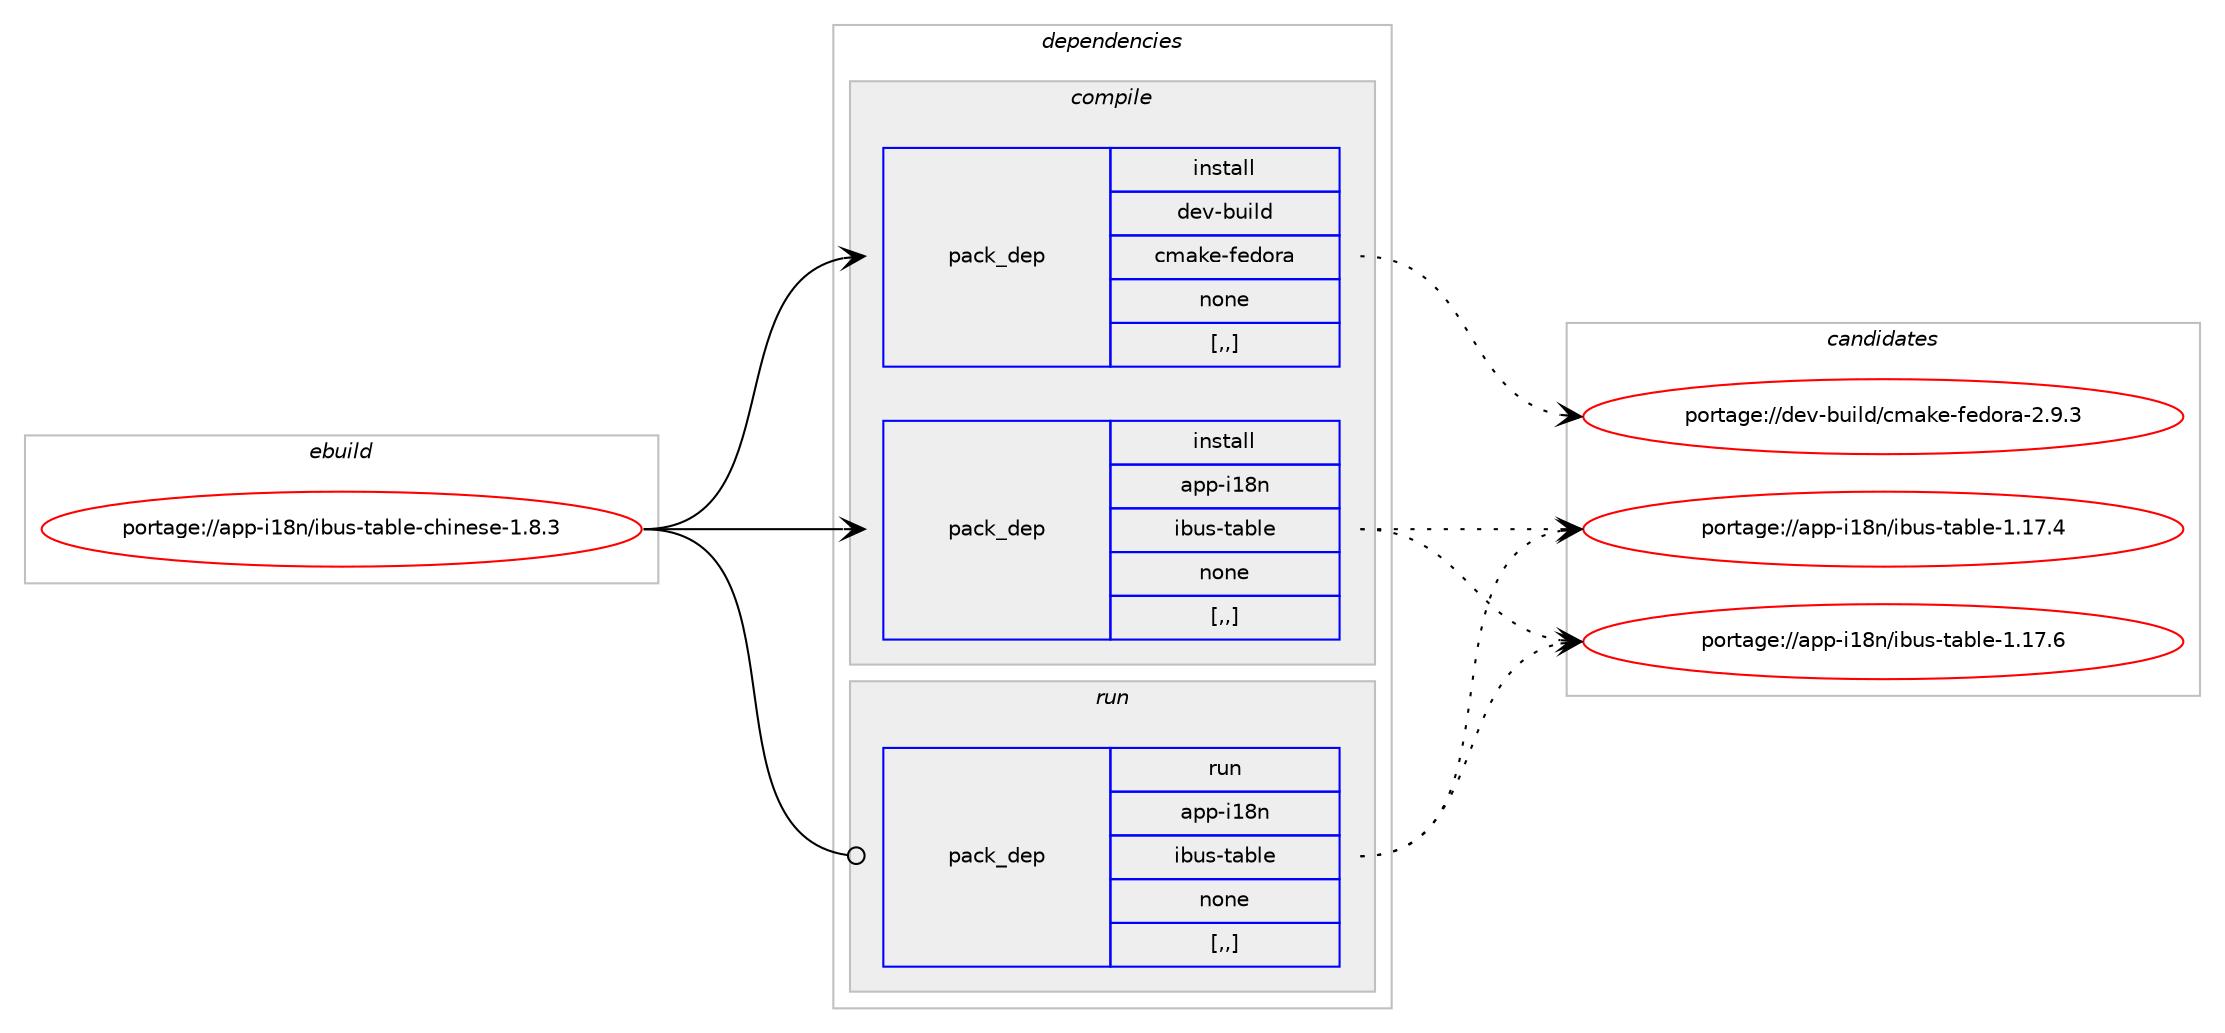 digraph prolog {

# *************
# Graph options
# *************

newrank=true;
concentrate=true;
compound=true;
graph [rankdir=LR,fontname=Helvetica,fontsize=10,ranksep=1.5];#, ranksep=2.5, nodesep=0.2];
edge  [arrowhead=vee];
node  [fontname=Helvetica,fontsize=10];

# **********
# The ebuild
# **********

subgraph cluster_leftcol {
color=gray;
label=<<i>ebuild</i>>;
id [label="portage://app-i18n/ibus-table-chinese-1.8.3", color=red, width=4, href="../app-i18n/ibus-table-chinese-1.8.3.svg"];
}

# ****************
# The dependencies
# ****************

subgraph cluster_midcol {
color=gray;
label=<<i>dependencies</i>>;
subgraph cluster_compile {
fillcolor="#eeeeee";
style=filled;
label=<<i>compile</i>>;
subgraph pack26469 {
dependency38048 [label=<<TABLE BORDER="0" CELLBORDER="1" CELLSPACING="0" CELLPADDING="4" WIDTH="220"><TR><TD ROWSPAN="6" CELLPADDING="30">pack_dep</TD></TR><TR><TD WIDTH="110">install</TD></TR><TR><TD>app-i18n</TD></TR><TR><TD>ibus-table</TD></TR><TR><TD>none</TD></TR><TR><TD>[,,]</TD></TR></TABLE>>, shape=none, color=blue];
}
id:e -> dependency38048:w [weight=20,style="solid",arrowhead="vee"];
subgraph pack26470 {
dependency38049 [label=<<TABLE BORDER="0" CELLBORDER="1" CELLSPACING="0" CELLPADDING="4" WIDTH="220"><TR><TD ROWSPAN="6" CELLPADDING="30">pack_dep</TD></TR><TR><TD WIDTH="110">install</TD></TR><TR><TD>dev-build</TD></TR><TR><TD>cmake-fedora</TD></TR><TR><TD>none</TD></TR><TR><TD>[,,]</TD></TR></TABLE>>, shape=none, color=blue];
}
id:e -> dependency38049:w [weight=20,style="solid",arrowhead="vee"];
}
subgraph cluster_compileandrun {
fillcolor="#eeeeee";
style=filled;
label=<<i>compile and run</i>>;
}
subgraph cluster_run {
fillcolor="#eeeeee";
style=filled;
label=<<i>run</i>>;
subgraph pack26471 {
dependency38050 [label=<<TABLE BORDER="0" CELLBORDER="1" CELLSPACING="0" CELLPADDING="4" WIDTH="220"><TR><TD ROWSPAN="6" CELLPADDING="30">pack_dep</TD></TR><TR><TD WIDTH="110">run</TD></TR><TR><TD>app-i18n</TD></TR><TR><TD>ibus-table</TD></TR><TR><TD>none</TD></TR><TR><TD>[,,]</TD></TR></TABLE>>, shape=none, color=blue];
}
id:e -> dependency38050:w [weight=20,style="solid",arrowhead="odot"];
}
}

# **************
# The candidates
# **************

subgraph cluster_choices {
rank=same;
color=gray;
label=<<i>candidates</i>>;

subgraph choice26469 {
color=black;
nodesep=1;
choice97112112451054956110471059811711545116979810810145494649554654 [label="portage://app-i18n/ibus-table-1.17.6", color=red, width=4,href="../app-i18n/ibus-table-1.17.6.svg"];
choice97112112451054956110471059811711545116979810810145494649554652 [label="portage://app-i18n/ibus-table-1.17.4", color=red, width=4,href="../app-i18n/ibus-table-1.17.4.svg"];
dependency38048:e -> choice97112112451054956110471059811711545116979810810145494649554654:w [style=dotted,weight="100"];
dependency38048:e -> choice97112112451054956110471059811711545116979810810145494649554652:w [style=dotted,weight="100"];
}
subgraph choice26470 {
color=black;
nodesep=1;
choice10010111845981171051081004799109971071014510210110011111497455046574651 [label="portage://dev-build/cmake-fedora-2.9.3", color=red, width=4,href="../dev-build/cmake-fedora-2.9.3.svg"];
dependency38049:e -> choice10010111845981171051081004799109971071014510210110011111497455046574651:w [style=dotted,weight="100"];
}
subgraph choice26471 {
color=black;
nodesep=1;
choice97112112451054956110471059811711545116979810810145494649554654 [label="portage://app-i18n/ibus-table-1.17.6", color=red, width=4,href="../app-i18n/ibus-table-1.17.6.svg"];
choice97112112451054956110471059811711545116979810810145494649554652 [label="portage://app-i18n/ibus-table-1.17.4", color=red, width=4,href="../app-i18n/ibus-table-1.17.4.svg"];
dependency38050:e -> choice97112112451054956110471059811711545116979810810145494649554654:w [style=dotted,weight="100"];
dependency38050:e -> choice97112112451054956110471059811711545116979810810145494649554652:w [style=dotted,weight="100"];
}
}

}
